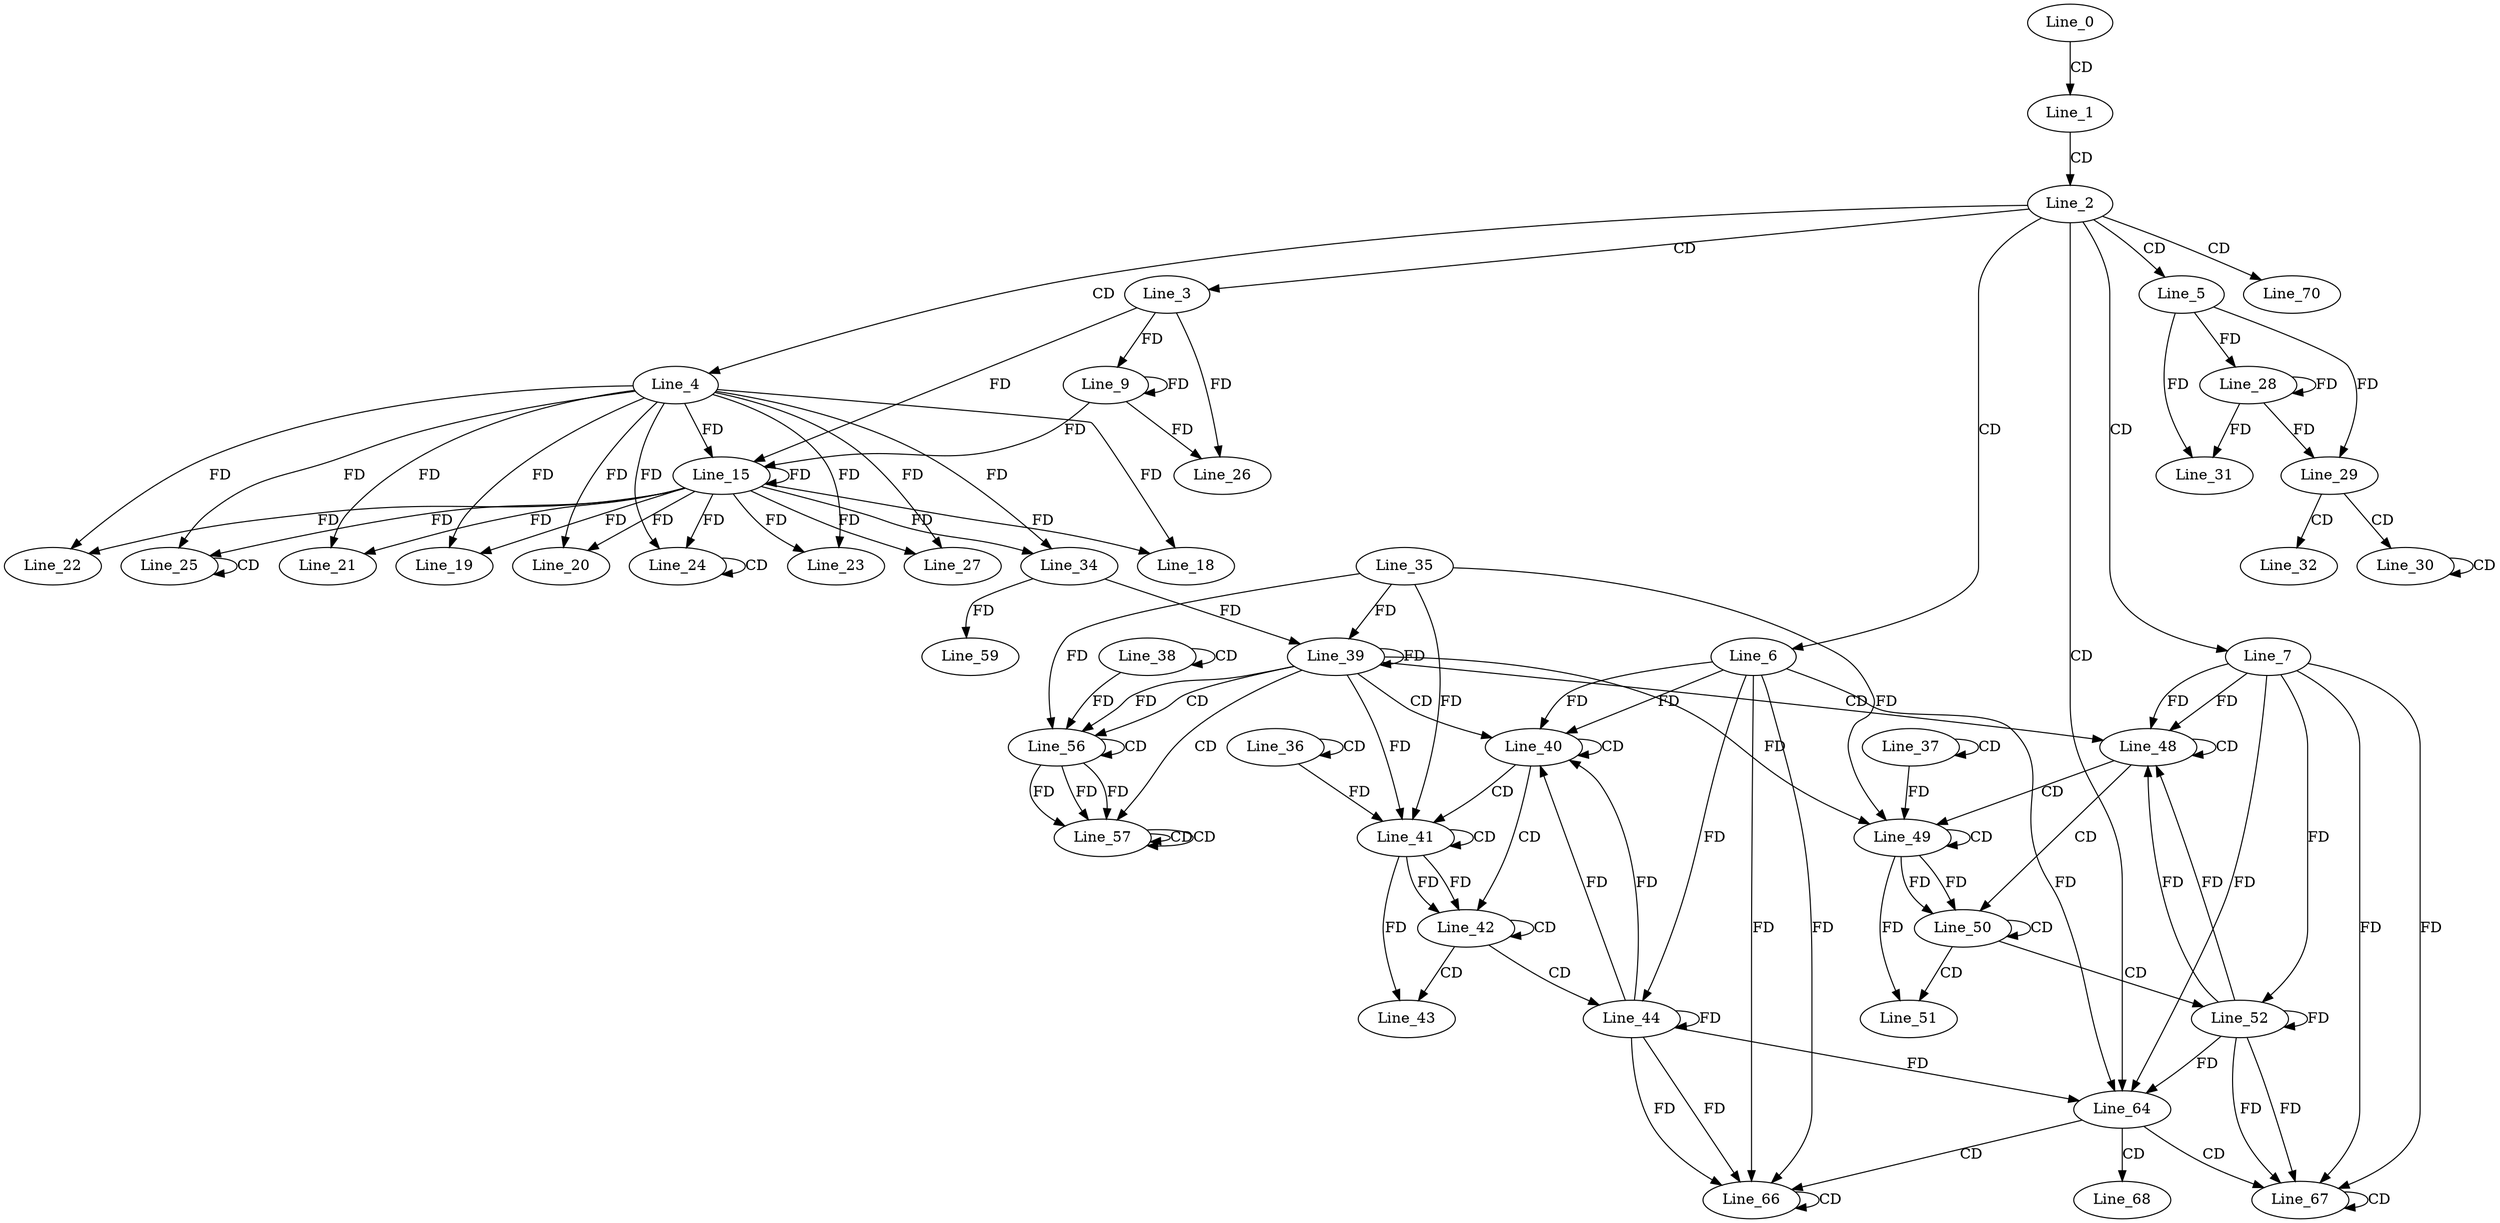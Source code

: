 digraph G {
  Line_0;
  Line_1;
  Line_2;
  Line_3;
  Line_4;
  Line_5;
  Line_6;
  Line_7;
  Line_9;
  Line_15;
  Line_15;
  Line_18;
  Line_19;
  Line_20;
  Line_21;
  Line_22;
  Line_23;
  Line_24;
  Line_24;
  Line_25;
  Line_25;
  Line_26;
  Line_27;
  Line_28;
  Line_28;
  Line_29;
  Line_30;
  Line_30;
  Line_31;
  Line_32;
  Line_34;
  Line_36;
  Line_36;
  Line_37;
  Line_37;
  Line_38;
  Line_38;
  Line_39;
  Line_35;
  Line_39;
  Line_34;
  Line_39;
  Line_40;
  Line_40;
  Line_41;
  Line_41;
  Line_42;
  Line_42;
  Line_43;
  Line_44;
  Line_48;
  Line_48;
  Line_49;
  Line_49;
  Line_50;
  Line_50;
  Line_51;
  Line_52;
  Line_56;
  Line_56;
  Line_57;
  Line_57;
  Line_57;
  Line_59;
  Line_64;
  Line_64;
  Line_64;
  Line_66;
  Line_66;
  Line_67;
  Line_67;
  Line_68;
  Line_70;
  Line_0 -> Line_1 [ label="CD" ];
  Line_1 -> Line_2 [ label="CD" ];
  Line_2 -> Line_3 [ label="CD" ];
  Line_2 -> Line_4 [ label="CD" ];
  Line_2 -> Line_5 [ label="CD" ];
  Line_2 -> Line_6 [ label="CD" ];
  Line_2 -> Line_7 [ label="CD" ];
  Line_3 -> Line_9 [ label="FD" ];
  Line_9 -> Line_9 [ label="FD" ];
  Line_4 -> Line_15 [ label="FD" ];
  Line_15 -> Line_15 [ label="FD" ];
  Line_3 -> Line_15 [ label="FD" ];
  Line_9 -> Line_15 [ label="FD" ];
  Line_4 -> Line_18 [ label="FD" ];
  Line_15 -> Line_18 [ label="FD" ];
  Line_4 -> Line_19 [ label="FD" ];
  Line_15 -> Line_19 [ label="FD" ];
  Line_4 -> Line_20 [ label="FD" ];
  Line_15 -> Line_20 [ label="FD" ];
  Line_4 -> Line_21 [ label="FD" ];
  Line_15 -> Line_21 [ label="FD" ];
  Line_4 -> Line_22 [ label="FD" ];
  Line_15 -> Line_22 [ label="FD" ];
  Line_4 -> Line_23 [ label="FD" ];
  Line_15 -> Line_23 [ label="FD" ];
  Line_24 -> Line_24 [ label="CD" ];
  Line_4 -> Line_24 [ label="FD" ];
  Line_15 -> Line_24 [ label="FD" ];
  Line_25 -> Line_25 [ label="CD" ];
  Line_4 -> Line_25 [ label="FD" ];
  Line_15 -> Line_25 [ label="FD" ];
  Line_3 -> Line_26 [ label="FD" ];
  Line_9 -> Line_26 [ label="FD" ];
  Line_4 -> Line_27 [ label="FD" ];
  Line_15 -> Line_27 [ label="FD" ];
  Line_5 -> Line_28 [ label="FD" ];
  Line_28 -> Line_28 [ label="FD" ];
  Line_5 -> Line_29 [ label="FD" ];
  Line_28 -> Line_29 [ label="FD" ];
  Line_29 -> Line_30 [ label="CD" ];
  Line_30 -> Line_30 [ label="CD" ];
  Line_5 -> Line_31 [ label="FD" ];
  Line_28 -> Line_31 [ label="FD" ];
  Line_29 -> Line_32 [ label="CD" ];
  Line_4 -> Line_34 [ label="FD" ];
  Line_15 -> Line_34 [ label="FD" ];
  Line_36 -> Line_36 [ label="CD" ];
  Line_37 -> Line_37 [ label="CD" ];
  Line_38 -> Line_38 [ label="CD" ];
  Line_39 -> Line_39 [ label="FD" ];
  Line_35 -> Line_39 [ label="FD" ];
  Line_34 -> Line_39 [ label="FD" ];
  Line_39 -> Line_40 [ label="CD" ];
  Line_6 -> Line_40 [ label="FD" ];
  Line_40 -> Line_40 [ label="CD" ];
  Line_6 -> Line_40 [ label="FD" ];
  Line_40 -> Line_41 [ label="CD" ];
  Line_41 -> Line_41 [ label="CD" ];
  Line_36 -> Line_41 [ label="FD" ];
  Line_39 -> Line_41 [ label="FD" ];
  Line_35 -> Line_41 [ label="FD" ];
  Line_40 -> Line_42 [ label="CD" ];
  Line_41 -> Line_42 [ label="FD" ];
  Line_42 -> Line_42 [ label="CD" ];
  Line_41 -> Line_42 [ label="FD" ];
  Line_42 -> Line_43 [ label="CD" ];
  Line_41 -> Line_43 [ label="FD" ];
  Line_42 -> Line_44 [ label="CD" ];
  Line_44 -> Line_44 [ label="FD" ];
  Line_6 -> Line_44 [ label="FD" ];
  Line_39 -> Line_48 [ label="CD" ];
  Line_7 -> Line_48 [ label="FD" ];
  Line_48 -> Line_48 [ label="CD" ];
  Line_7 -> Line_48 [ label="FD" ];
  Line_48 -> Line_49 [ label="CD" ];
  Line_49 -> Line_49 [ label="CD" ];
  Line_37 -> Line_49 [ label="FD" ];
  Line_39 -> Line_49 [ label="FD" ];
  Line_35 -> Line_49 [ label="FD" ];
  Line_48 -> Line_50 [ label="CD" ];
  Line_49 -> Line_50 [ label="FD" ];
  Line_50 -> Line_50 [ label="CD" ];
  Line_49 -> Line_50 [ label="FD" ];
  Line_50 -> Line_51 [ label="CD" ];
  Line_49 -> Line_51 [ label="FD" ];
  Line_50 -> Line_52 [ label="CD" ];
  Line_52 -> Line_52 [ label="FD" ];
  Line_7 -> Line_52 [ label="FD" ];
  Line_39 -> Line_56 [ label="CD" ];
  Line_56 -> Line_56 [ label="CD" ];
  Line_38 -> Line_56 [ label="FD" ];
  Line_39 -> Line_56 [ label="FD" ];
  Line_35 -> Line_56 [ label="FD" ];
  Line_39 -> Line_57 [ label="CD" ];
  Line_56 -> Line_57 [ label="FD" ];
  Line_57 -> Line_57 [ label="CD" ];
  Line_56 -> Line_57 [ label="FD" ];
  Line_57 -> Line_57 [ label="CD" ];
  Line_56 -> Line_57 [ label="FD" ];
  Line_34 -> Line_59 [ label="FD" ];
  Line_2 -> Line_64 [ label="CD" ];
  Line_44 -> Line_64 [ label="FD" ];
  Line_6 -> Line_64 [ label="FD" ];
  Line_52 -> Line_64 [ label="FD" ];
  Line_7 -> Line_64 [ label="FD" ];
  Line_64 -> Line_66 [ label="CD" ];
  Line_44 -> Line_66 [ label="FD" ];
  Line_6 -> Line_66 [ label="FD" ];
  Line_66 -> Line_66 [ label="CD" ];
  Line_44 -> Line_66 [ label="FD" ];
  Line_6 -> Line_66 [ label="FD" ];
  Line_64 -> Line_67 [ label="CD" ];
  Line_52 -> Line_67 [ label="FD" ];
  Line_7 -> Line_67 [ label="FD" ];
  Line_67 -> Line_67 [ label="CD" ];
  Line_52 -> Line_67 [ label="FD" ];
  Line_7 -> Line_67 [ label="FD" ];
  Line_64 -> Line_68 [ label="CD" ];
  Line_2 -> Line_70 [ label="CD" ];
  Line_44 -> Line_40 [ label="FD" ];
  Line_44 -> Line_40 [ label="FD" ];
  Line_52 -> Line_48 [ label="FD" ];
  Line_52 -> Line_48 [ label="FD" ];
}
